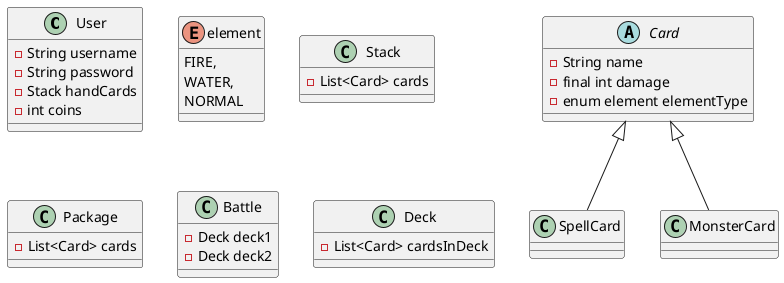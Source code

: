 @startuml
'https://plantuml.com/sequence-diagram
class User {
    -String username
    -String password
    -Stack handCards
    -int coins
}

abstract class Card {
    -String name
    -final int damage
    -enum element elementType

}

class SpellCard extends Card {

}

class MonsterCard extends Card {

}

enum element {
       FIRE,
       WATER,
       NORMAL
}

class Stack {
    -List<Card> cards
}

class Package {
    -List<Card> cards
}

class Battle {
    -Deck deck1
    -Deck deck2
}

class Deck {
    -List<Card> cardsInDeck
}
@enduml